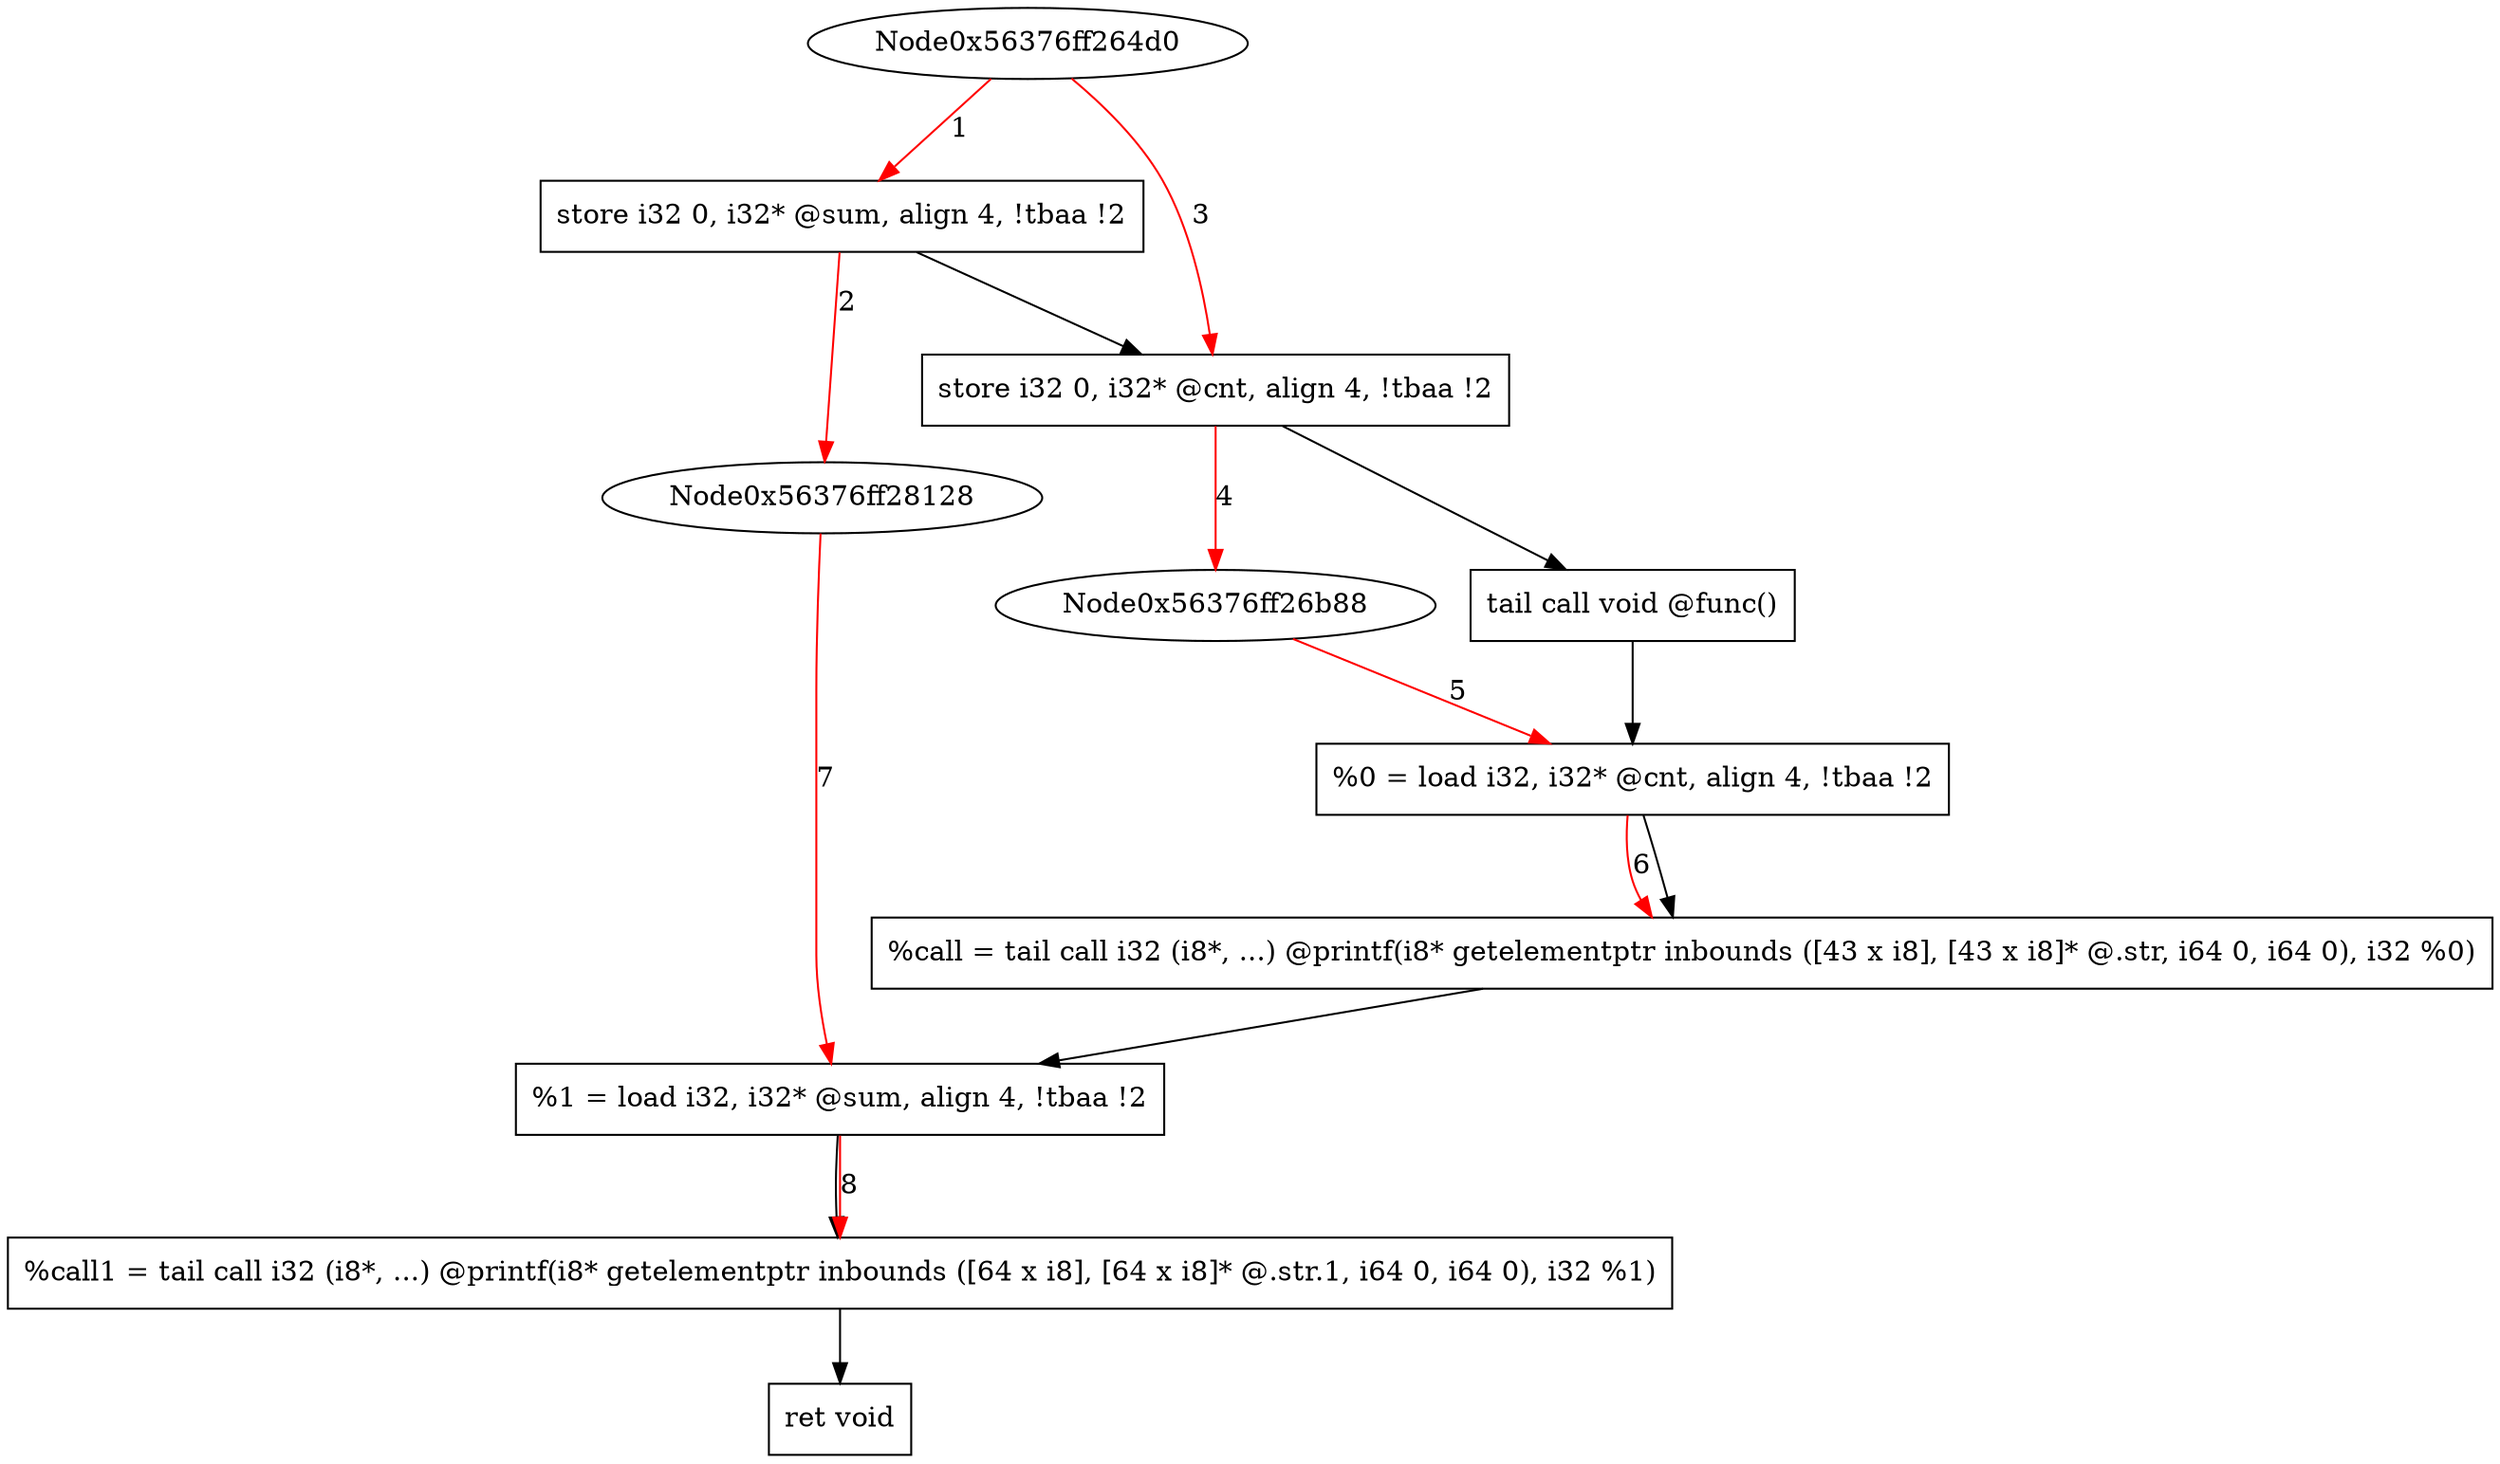 digraph "CDFG for'main' function" {
	Node0x56376ff320d0[shape=record, label="  store i32 0, i32* @sum, align 4, !tbaa !2"]
	Node0x56376ff32150[shape=record, label="  store i32 0, i32* @cnt, align 4, !tbaa !2"]
	Node0x56376ff321b8[shape=record, label="  tail call void @func()"]
	Node0x56376ff29df8[shape=record, label="  %0 = load i32, i32* @cnt, align 4, !tbaa !2"]
	Node0x56376ff32638[shape=record, label="  %call = tail call i32 (i8*, ...) @printf(i8* getelementptr inbounds ([43 x i8], [43 x i8]* @.str, i64 0, i64 0), i32 %0)"]
	Node0x56376ff32718[shape=record, label="  %1 = load i32, i32* @sum, align 4, !tbaa !2"]
	Node0x56376ff32848[shape=record, label="  %call1 = tail call i32 (i8*, ...) @printf(i8* getelementptr inbounds ([64 x i8], [64 x i8]* @.str.1, i64 0, i64 0), i32 %1)"]
	Node0x56376ff328f0[shape=record, label="  ret void"]
	Node0x56376ff320d0 -> Node0x56376ff32150
	Node0x56376ff32150 -> Node0x56376ff321b8
	Node0x56376ff321b8 -> Node0x56376ff29df8
	Node0x56376ff29df8 -> Node0x56376ff32638
	Node0x56376ff32638 -> Node0x56376ff32718
	Node0x56376ff32718 -> Node0x56376ff32848
	Node0x56376ff32848 -> Node0x56376ff328f0
edge [color=red]
	Node0x56376ff264d0 -> Node0x56376ff320d0[label="1"]
	Node0x56376ff320d0 -> Node0x56376ff28128[label="2"]
	Node0x56376ff264d0 -> Node0x56376ff32150[label="3"]
	Node0x56376ff32150 -> Node0x56376ff26b88[label="4"]
	Node0x56376ff26b88 -> Node0x56376ff29df8[label="5"]
	Node0x56376ff29df8 -> Node0x56376ff32638[label="6"]
	Node0x56376ff28128 -> Node0x56376ff32718[label="7"]
	Node0x56376ff32718 -> Node0x56376ff32848[label="8"]
}
